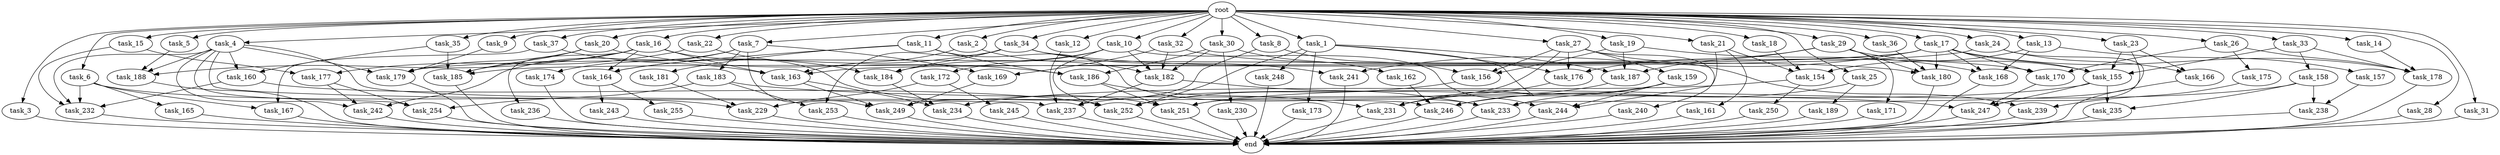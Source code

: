 digraph G {
  root [size="0.000000"];
  task_1 [size="1.024000"];
  task_2 [size="1.024000"];
  task_3 [size="1.024000"];
  task_4 [size="1.024000"];
  task_5 [size="1.024000"];
  task_6 [size="1.024000"];
  task_7 [size="1.024000"];
  task_8 [size="1.024000"];
  task_9 [size="1.024000"];
  task_10 [size="1.024000"];
  task_11 [size="1.024000"];
  task_12 [size="1.024000"];
  task_13 [size="1.024000"];
  task_14 [size="1.024000"];
  task_15 [size="1.024000"];
  task_16 [size="1.024000"];
  task_17 [size="1.024000"];
  task_18 [size="1.024000"];
  task_19 [size="1.024000"];
  task_20 [size="1.024000"];
  task_21 [size="1.024000"];
  task_22 [size="1.024000"];
  task_23 [size="1.024000"];
  task_24 [size="1.024000"];
  task_25 [size="1.024000"];
  task_26 [size="1.024000"];
  task_27 [size="1.024000"];
  task_28 [size="1.024000"];
  task_29 [size="1.024000"];
  task_30 [size="1.024000"];
  task_31 [size="1.024000"];
  task_32 [size="1.024000"];
  task_33 [size="1.024000"];
  task_34 [size="1.024000"];
  task_35 [size="1.024000"];
  task_36 [size="1.024000"];
  task_37 [size="1.024000"];
  task_154 [size="1829656068.096000"];
  task_155 [size="901943132.160000"];
  task_156 [size="798863917.056000"];
  task_157 [size="549755813.888000"];
  task_158 [size="695784701.952000"];
  task_159 [size="214748364.800000"];
  task_160 [size="292057776.128000"];
  task_161 [size="858993459.200000"];
  task_162 [size="309237645.312000"];
  task_163 [size="463856467.968000"];
  task_164 [size="429496729.600000"];
  task_165 [size="309237645.312000"];
  task_166 [size="730144440.320000"];
  task_167 [size="343597383.680000"];
  task_168 [size="721554505.728000"];
  task_169 [size="858993459.200000"];
  task_170 [size="764504178.688000"];
  task_171 [size="34359738.368000"];
  task_172 [size="420906795.008000"];
  task_173 [size="137438953.472000"];
  task_174 [size="309237645.312000"];
  task_175 [size="77309411.328000"];
  task_176 [size="386547056.640000"];
  task_177 [size="111669149.696000"];
  task_178 [size="1606317768.704000"];
  task_179 [size="1125281431.552000"];
  task_180 [size="1168231104.512000"];
  task_181 [size="77309411.328000"];
  task_182 [size="1357209665.536000"];
  task_183 [size="309237645.312000"];
  task_184 [size="635655159.808000"];
  task_185 [size="1683627180.032000"];
  task_186 [size="1082331758.592000"];
  task_187 [size="206158430.208000"];
  task_188 [size="566935683.072000"];
  task_189 [size="137438953.472000"];
  task_229 [size="833223655.424000"];
  task_230 [size="309237645.312000"];
  task_231 [size="1460288880.640000"];
  task_232 [size="635655159.808000"];
  task_233 [size="566935683.072000"];
  task_234 [size="566935683.072000"];
  task_235 [size="841813590.016000"];
  task_236 [size="214748364.800000"];
  task_237 [size="1219770712.064000"];
  task_238 [size="498216206.336000"];
  task_239 [size="429496729.600000"];
  task_240 [size="214748364.800000"];
  task_241 [size="274877906.944000"];
  task_242 [size="833223655.424000"];
  task_243 [size="34359738.368000"];
  task_244 [size="1700807049.216000"];
  task_245 [size="309237645.312000"];
  task_246 [size="910533066.752000"];
  task_247 [size="1700807049.216000"];
  task_248 [size="137438953.472000"];
  task_249 [size="1546188226.560000"];
  task_250 [size="214748364.800000"];
  task_251 [size="1400159338.496000"];
  task_252 [size="944892805.120000"];
  task_253 [size="171798691.840000"];
  task_254 [size="558345748.480000"];
  task_255 [size="34359738.368000"];
  end [size="0.000000"];

  root -> task_1 [size="1.000000"];
  root -> task_2 [size="1.000000"];
  root -> task_3 [size="1.000000"];
  root -> task_4 [size="1.000000"];
  root -> task_5 [size="1.000000"];
  root -> task_6 [size="1.000000"];
  root -> task_7 [size="1.000000"];
  root -> task_8 [size="1.000000"];
  root -> task_9 [size="1.000000"];
  root -> task_10 [size="1.000000"];
  root -> task_11 [size="1.000000"];
  root -> task_12 [size="1.000000"];
  root -> task_13 [size="1.000000"];
  root -> task_14 [size="1.000000"];
  root -> task_15 [size="1.000000"];
  root -> task_16 [size="1.000000"];
  root -> task_17 [size="1.000000"];
  root -> task_18 [size="1.000000"];
  root -> task_19 [size="1.000000"];
  root -> task_20 [size="1.000000"];
  root -> task_21 [size="1.000000"];
  root -> task_22 [size="1.000000"];
  root -> task_23 [size="1.000000"];
  root -> task_24 [size="1.000000"];
  root -> task_25 [size="1.000000"];
  root -> task_26 [size="1.000000"];
  root -> task_27 [size="1.000000"];
  root -> task_28 [size="1.000000"];
  root -> task_29 [size="1.000000"];
  root -> task_30 [size="1.000000"];
  root -> task_31 [size="1.000000"];
  root -> task_32 [size="1.000000"];
  root -> task_33 [size="1.000000"];
  root -> task_34 [size="1.000000"];
  root -> task_35 [size="1.000000"];
  root -> task_36 [size="1.000000"];
  root -> task_37 [size="1.000000"];
  task_1 -> task_173 [size="134217728.000000"];
  task_1 -> task_176 [size="134217728.000000"];
  task_1 -> task_187 [size="134217728.000000"];
  task_1 -> task_231 [size="134217728.000000"];
  task_1 -> task_248 [size="134217728.000000"];
  task_1 -> task_252 [size="134217728.000000"];
  task_2 -> task_163 [size="75497472.000000"];
  task_2 -> task_182 [size="75497472.000000"];
  task_3 -> end [size="1.000000"];
  task_4 -> task_160 [size="209715200.000000"];
  task_4 -> task_179 [size="209715200.000000"];
  task_4 -> task_188 [size="209715200.000000"];
  task_4 -> task_232 [size="209715200.000000"];
  task_4 -> task_237 [size="209715200.000000"];
  task_4 -> task_242 [size="209715200.000000"];
  task_4 -> task_246 [size="209715200.000000"];
  task_4 -> task_254 [size="209715200.000000"];
  task_5 -> task_188 [size="134217728.000000"];
  task_6 -> task_165 [size="301989888.000000"];
  task_6 -> task_167 [size="301989888.000000"];
  task_6 -> task_229 [size="301989888.000000"];
  task_6 -> task_232 [size="301989888.000000"];
  task_7 -> task_169 [size="301989888.000000"];
  task_7 -> task_174 [size="301989888.000000"];
  task_7 -> task_183 [size="301989888.000000"];
  task_7 -> task_242 [size="301989888.000000"];
  task_7 -> task_249 [size="301989888.000000"];
  task_8 -> task_156 [size="536870912.000000"];
  task_8 -> task_249 [size="536870912.000000"];
  task_9 -> task_179 [size="75497472.000000"];
  task_10 -> task_172 [size="411041792.000000"];
  task_10 -> task_182 [size="411041792.000000"];
  task_10 -> task_184 [size="411041792.000000"];
  task_10 -> task_244 [size="411041792.000000"];
  task_10 -> task_252 [size="411041792.000000"];
  task_11 -> task_164 [size="75497472.000000"];
  task_11 -> task_181 [size="75497472.000000"];
  task_11 -> task_186 [size="75497472.000000"];
  task_11 -> task_233 [size="75497472.000000"];
  task_12 -> task_237 [size="536870912.000000"];
  task_13 -> task_154 [size="536870912.000000"];
  task_13 -> task_157 [size="536870912.000000"];
  task_13 -> task_168 [size="536870912.000000"];
  task_14 -> task_178 [size="679477248.000000"];
  task_15 -> task_177 [size="33554432.000000"];
  task_15 -> task_232 [size="33554432.000000"];
  task_16 -> task_163 [size="209715200.000000"];
  task_16 -> task_164 [size="209715200.000000"];
  task_16 -> task_185 [size="209715200.000000"];
  task_16 -> task_188 [size="209715200.000000"];
  task_16 -> task_236 [size="209715200.000000"];
  task_16 -> task_251 [size="209715200.000000"];
  task_17 -> task_155 [size="134217728.000000"];
  task_17 -> task_163 [size="134217728.000000"];
  task_17 -> task_168 [size="134217728.000000"];
  task_17 -> task_170 [size="134217728.000000"];
  task_17 -> task_178 [size="134217728.000000"];
  task_17 -> task_179 [size="134217728.000000"];
  task_17 -> task_180 [size="134217728.000000"];
  task_17 -> task_241 [size="134217728.000000"];
  task_18 -> task_154 [size="411041792.000000"];
  task_19 -> task_156 [size="33554432.000000"];
  task_19 -> task_168 [size="33554432.000000"];
  task_19 -> task_187 [size="33554432.000000"];
  task_20 -> task_179 [size="679477248.000000"];
  task_20 -> task_185 [size="679477248.000000"];
  task_20 -> task_186 [size="679477248.000000"];
  task_21 -> task_154 [size="838860800.000000"];
  task_21 -> task_161 [size="838860800.000000"];
  task_21 -> task_244 [size="838860800.000000"];
  task_22 -> task_177 [size="75497472.000000"];
  task_22 -> task_184 [size="75497472.000000"];
  task_23 -> task_155 [size="33554432.000000"];
  task_23 -> task_166 [size="33554432.000000"];
  task_23 -> task_233 [size="33554432.000000"];
  task_24 -> task_166 [size="679477248.000000"];
  task_24 -> task_185 [size="679477248.000000"];
  task_24 -> task_247 [size="679477248.000000"];
  task_25 -> task_189 [size="134217728.000000"];
  task_25 -> task_246 [size="134217728.000000"];
  task_26 -> task_170 [size="75497472.000000"];
  task_26 -> task_175 [size="75497472.000000"];
  task_26 -> task_178 [size="75497472.000000"];
  task_27 -> task_156 [size="209715200.000000"];
  task_27 -> task_159 [size="209715200.000000"];
  task_27 -> task_176 [size="209715200.000000"];
  task_27 -> task_239 [size="209715200.000000"];
  task_27 -> task_240 [size="209715200.000000"];
  task_27 -> task_251 [size="209715200.000000"];
  task_28 -> end [size="1.000000"];
  task_29 -> task_155 [size="33554432.000000"];
  task_29 -> task_171 [size="33554432.000000"];
  task_29 -> task_176 [size="33554432.000000"];
  task_29 -> task_180 [size="33554432.000000"];
  task_29 -> task_187 [size="33554432.000000"];
  task_30 -> task_162 [size="301989888.000000"];
  task_30 -> task_182 [size="301989888.000000"];
  task_30 -> task_186 [size="301989888.000000"];
  task_30 -> task_230 [size="301989888.000000"];
  task_31 -> end [size="1.000000"];
  task_32 -> task_169 [size="536870912.000000"];
  task_32 -> task_170 [size="536870912.000000"];
  task_32 -> task_182 [size="536870912.000000"];
  task_33 -> task_155 [size="679477248.000000"];
  task_33 -> task_158 [size="679477248.000000"];
  task_33 -> task_178 [size="679477248.000000"];
  task_34 -> task_164 [size="134217728.000000"];
  task_34 -> task_180 [size="134217728.000000"];
  task_34 -> task_184 [size="134217728.000000"];
  task_34 -> task_241 [size="134217728.000000"];
  task_34 -> task_253 [size="134217728.000000"];
  task_35 -> task_160 [size="75497472.000000"];
  task_35 -> task_185 [size="75497472.000000"];
  task_36 -> task_180 [size="838860800.000000"];
  task_37 -> task_163 [size="33554432.000000"];
  task_37 -> task_167 [size="33554432.000000"];
  task_154 -> task_234 [size="209715200.000000"];
  task_154 -> task_250 [size="209715200.000000"];
  task_155 -> task_235 [size="411041792.000000"];
  task_155 -> task_237 [size="411041792.000000"];
  task_155 -> task_247 [size="411041792.000000"];
  task_156 -> task_252 [size="301989888.000000"];
  task_157 -> task_238 [size="75497472.000000"];
  task_158 -> task_235 [size="411041792.000000"];
  task_158 -> task_238 [size="411041792.000000"];
  task_158 -> task_251 [size="411041792.000000"];
  task_159 -> task_233 [size="411041792.000000"];
  task_159 -> task_244 [size="411041792.000000"];
  task_159 -> task_246 [size="411041792.000000"];
  task_160 -> task_232 [size="75497472.000000"];
  task_160 -> task_252 [size="75497472.000000"];
  task_161 -> end [size="1.000000"];
  task_162 -> task_246 [size="134217728.000000"];
  task_163 -> task_234 [size="134217728.000000"];
  task_163 -> task_249 [size="134217728.000000"];
  task_164 -> task_243 [size="33554432.000000"];
  task_164 -> task_255 [size="33554432.000000"];
  task_165 -> end [size="1.000000"];
  task_166 -> end [size="1.000000"];
  task_167 -> end [size="1.000000"];
  task_168 -> end [size="1.000000"];
  task_169 -> task_249 [size="536870912.000000"];
  task_170 -> task_247 [size="536870912.000000"];
  task_171 -> end [size="1.000000"];
  task_172 -> task_229 [size="301989888.000000"];
  task_172 -> task_245 [size="301989888.000000"];
  task_173 -> end [size="1.000000"];
  task_174 -> end [size="1.000000"];
  task_175 -> task_239 [size="209715200.000000"];
  task_176 -> task_231 [size="679477248.000000"];
  task_177 -> task_242 [size="301989888.000000"];
  task_177 -> task_254 [size="301989888.000000"];
  task_178 -> end [size="1.000000"];
  task_179 -> end [size="1.000000"];
  task_180 -> end [size="1.000000"];
  task_181 -> task_229 [size="209715200.000000"];
  task_182 -> task_233 [size="33554432.000000"];
  task_182 -> task_237 [size="33554432.000000"];
  task_183 -> task_247 [size="33554432.000000"];
  task_183 -> task_253 [size="33554432.000000"];
  task_183 -> task_254 [size="33554432.000000"];
  task_184 -> task_234 [size="209715200.000000"];
  task_185 -> end [size="1.000000"];
  task_186 -> task_231 [size="536870912.000000"];
  task_186 -> task_251 [size="536870912.000000"];
  task_187 -> task_231 [size="75497472.000000"];
  task_188 -> end [size="1.000000"];
  task_189 -> end [size="1.000000"];
  task_229 -> end [size="1.000000"];
  task_230 -> end [size="1.000000"];
  task_231 -> end [size="1.000000"];
  task_232 -> end [size="1.000000"];
  task_233 -> end [size="1.000000"];
  task_234 -> end [size="1.000000"];
  task_235 -> end [size="1.000000"];
  task_236 -> end [size="1.000000"];
  task_237 -> end [size="1.000000"];
  task_238 -> end [size="1.000000"];
  task_239 -> end [size="1.000000"];
  task_240 -> end [size="1.000000"];
  task_241 -> end [size="1.000000"];
  task_242 -> end [size="1.000000"];
  task_243 -> end [size="1.000000"];
  task_244 -> end [size="1.000000"];
  task_245 -> end [size="1.000000"];
  task_246 -> end [size="1.000000"];
  task_247 -> end [size="1.000000"];
  task_248 -> end [size="1.000000"];
  task_249 -> end [size="1.000000"];
  task_250 -> end [size="1.000000"];
  task_251 -> end [size="1.000000"];
  task_252 -> end [size="1.000000"];
  task_253 -> end [size="1.000000"];
  task_254 -> end [size="1.000000"];
  task_255 -> end [size="1.000000"];
}
